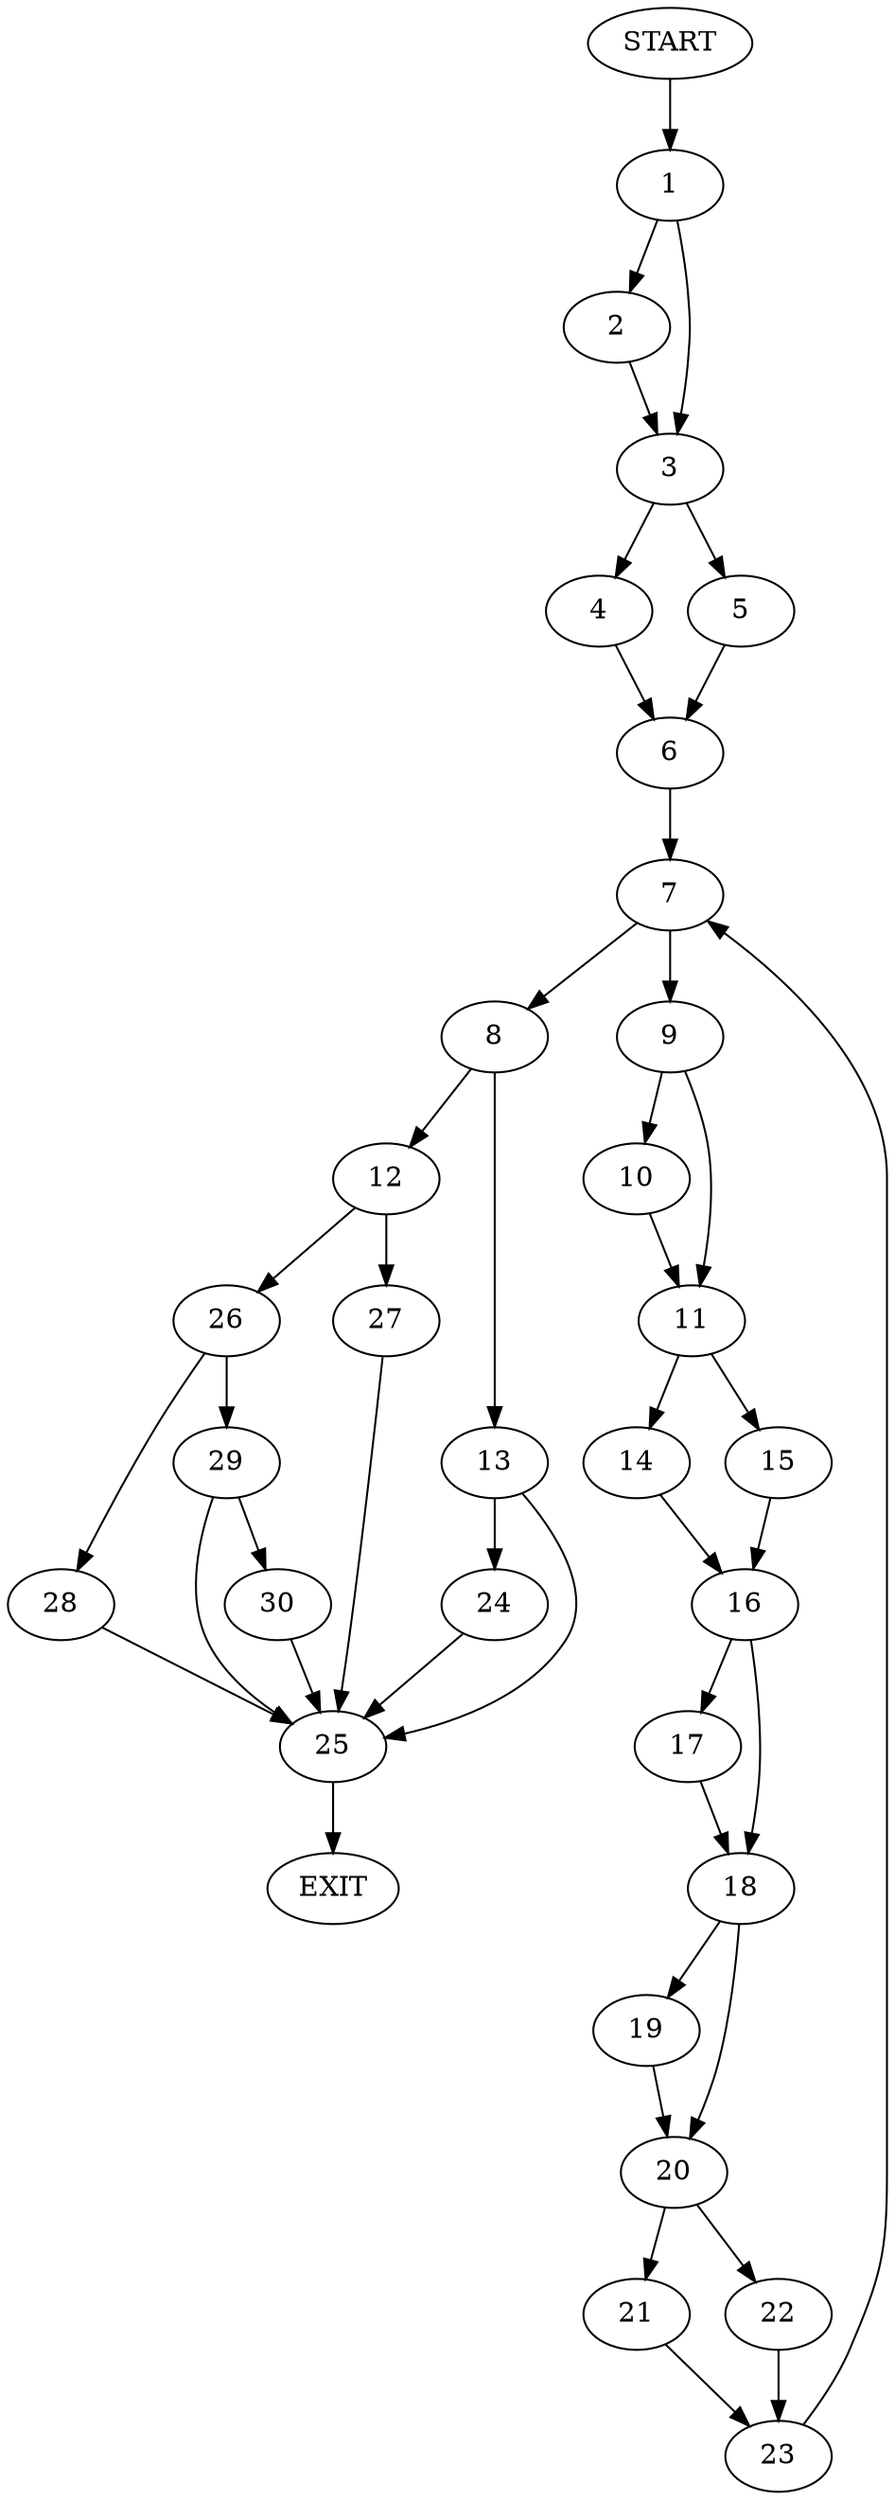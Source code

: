 digraph {
0 [label="START"]
31 [label="EXIT"]
0 -> 1
1 -> 2
1 -> 3
3 -> 4
3 -> 5
2 -> 3
5 -> 6
4 -> 6
6 -> 7
7 -> 8
7 -> 9
9 -> 10
9 -> 11
8 -> 12
8 -> 13
11 -> 14
11 -> 15
10 -> 11
15 -> 16
14 -> 16
16 -> 17
16 -> 18
17 -> 18
18 -> 19
18 -> 20
20 -> 21
20 -> 22
19 -> 20
21 -> 23
22 -> 23
23 -> 7
13 -> 24
13 -> 25
12 -> 26
12 -> 27
24 -> 25
25 -> 31
26 -> 28
26 -> 29
27 -> 25
29 -> 30
29 -> 25
28 -> 25
30 -> 25
}
